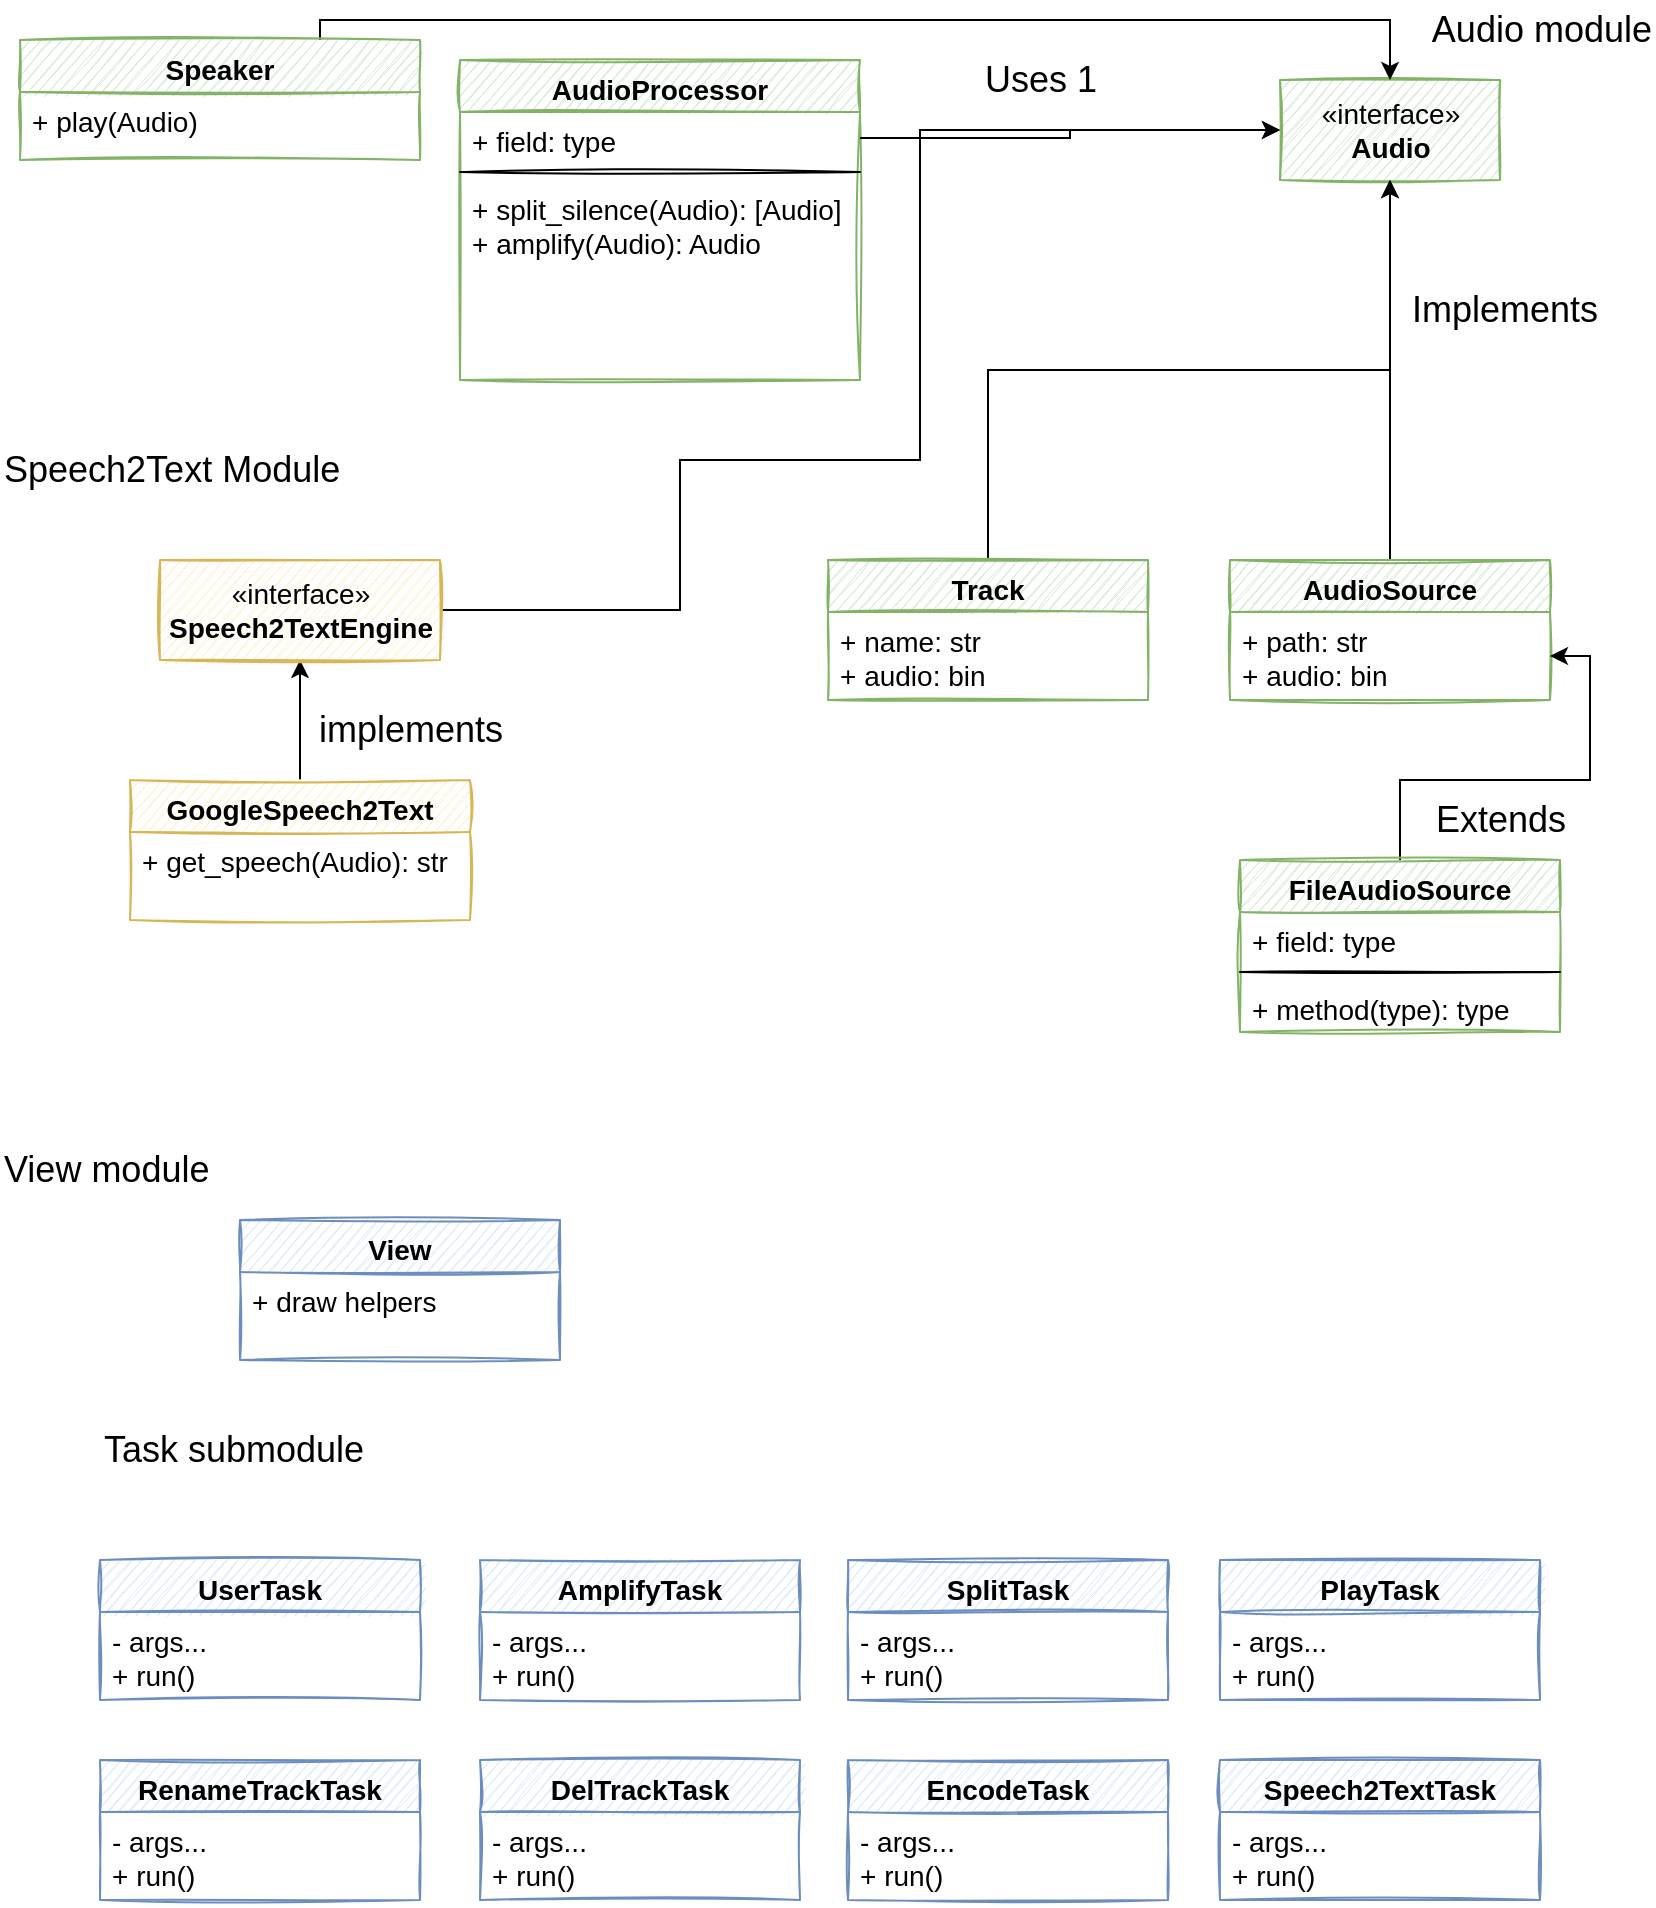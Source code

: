 <mxfile version="15.4.0" type="device"><diagram id="uqOBanM_jxRqJClHtO14" name="Page-1"><mxGraphModel dx="1426" dy="717" grid="1" gridSize="10" guides="1" tooltips="1" connect="1" arrows="1" fold="1" page="1" pageScale="1" pageWidth="827" pageHeight="1169" math="0" shadow="0"><root><mxCell id="0"/><mxCell id="1" parent="0"/><mxCell id="NYVsdAJxVAXZuGfbvP_I-1" value="«interface»&lt;br style=&quot;font-size: 14px;&quot;&gt;&lt;b style=&quot;font-size: 14px;&quot;&gt;Audio&lt;/b&gt;" style="html=1;fontSize=14;fillColor=#d5e8d4;strokeColor=#82b366;sketch=1;" parent="1" vertex="1"><mxGeometry x="640" y="40" width="110" height="50" as="geometry"/></mxCell><mxCell id="NYVsdAJxVAXZuGfbvP_I-15" style="edgeStyle=orthogonalEdgeStyle;rounded=0;orthogonalLoop=1;jettySize=auto;html=1;exitX=0.5;exitY=0;exitDx=0;exitDy=0;entryX=0.5;entryY=1;entryDx=0;entryDy=0;fontSize=14;" parent="1" source="NYVsdAJxVAXZuGfbvP_I-2" target="NYVsdAJxVAXZuGfbvP_I-1" edge="1"><mxGeometry relative="1" as="geometry"/></mxCell><mxCell id="NYVsdAJxVAXZuGfbvP_I-2" value="AudioSource" style="swimlane;fontStyle=1;align=center;verticalAlign=top;childLayout=stackLayout;horizontal=1;startSize=26;horizontalStack=0;resizeParent=1;resizeParentMax=0;resizeLast=0;collapsible=1;marginBottom=0;sketch=1;fontSize=14;fillColor=#d5e8d4;strokeColor=#82b366;" parent="1" vertex="1"><mxGeometry x="615" y="280" width="160" height="70" as="geometry"/></mxCell><mxCell id="NYVsdAJxVAXZuGfbvP_I-3" value="+ path: str&#10;+ audio: bin" style="text;strokeColor=none;fillColor=none;align=left;verticalAlign=top;spacingLeft=4;spacingRight=4;overflow=hidden;rotatable=0;points=[[0,0.5],[1,0.5]];portConstraint=eastwest;sketch=1;fontSize=14;" parent="NYVsdAJxVAXZuGfbvP_I-2" vertex="1"><mxGeometry y="26" width="160" height="44" as="geometry"/></mxCell><mxCell id="NYVsdAJxVAXZuGfbvP_I-14" style="edgeStyle=orthogonalEdgeStyle;rounded=0;orthogonalLoop=1;jettySize=auto;html=1;exitX=0.5;exitY=0;exitDx=0;exitDy=0;entryX=1;entryY=0.5;entryDx=0;entryDy=0;fontSize=14;" parent="1" source="NYVsdAJxVAXZuGfbvP_I-10" target="NYVsdAJxVAXZuGfbvP_I-3" edge="1"><mxGeometry relative="1" as="geometry"><mxPoint x="775" y="371" as="targetPoint"/></mxGeometry></mxCell><mxCell id="NYVsdAJxVAXZuGfbvP_I-10" value="FileAudioSource" style="swimlane;fontStyle=1;align=center;verticalAlign=top;childLayout=stackLayout;horizontal=1;startSize=26;horizontalStack=0;resizeParent=1;resizeParentMax=0;resizeLast=0;collapsible=1;marginBottom=0;sketch=1;fontSize=14;fillColor=#d5e8d4;strokeColor=#82b366;" parent="1" vertex="1"><mxGeometry x="620" y="430" width="160" height="86" as="geometry"/></mxCell><mxCell id="NYVsdAJxVAXZuGfbvP_I-11" value="+ field: type" style="text;strokeColor=none;fillColor=none;align=left;verticalAlign=top;spacingLeft=4;spacingRight=4;overflow=hidden;rotatable=0;points=[[0,0.5],[1,0.5]];portConstraint=eastwest;sketch=1;fontSize=14;" parent="NYVsdAJxVAXZuGfbvP_I-10" vertex="1"><mxGeometry y="26" width="160" height="26" as="geometry"/></mxCell><mxCell id="NYVsdAJxVAXZuGfbvP_I-12" value="" style="line;strokeWidth=1;fillColor=none;align=left;verticalAlign=middle;spacingTop=-1;spacingLeft=3;spacingRight=3;rotatable=0;labelPosition=right;points=[];portConstraint=eastwest;sketch=1;fontSize=14;" parent="NYVsdAJxVAXZuGfbvP_I-10" vertex="1"><mxGeometry y="52" width="160" height="8" as="geometry"/></mxCell><mxCell id="NYVsdAJxVAXZuGfbvP_I-13" value="+ method(type): type" style="text;strokeColor=none;fillColor=none;align=left;verticalAlign=top;spacingLeft=4;spacingRight=4;overflow=hidden;rotatable=0;points=[[0,0.5],[1,0.5]];portConstraint=eastwest;sketch=1;fontSize=14;" parent="NYVsdAJxVAXZuGfbvP_I-10" vertex="1"><mxGeometry y="60" width="160" height="26" as="geometry"/></mxCell><mxCell id="NYVsdAJxVAXZuGfbvP_I-16" value="Audio module" style="text;html=1;align=right;verticalAlign=middle;resizable=0;points=[];autosize=1;strokeColor=none;fillColor=none;fontSize=18;" parent="1" vertex="1"><mxGeometry x="697" width="130" height="30" as="geometry"/></mxCell><mxCell id="NYVsdAJxVAXZuGfbvP_I-17" value="AudioProcessor" style="swimlane;fontStyle=1;align=center;verticalAlign=top;childLayout=stackLayout;horizontal=1;startSize=26;horizontalStack=0;resizeParent=1;resizeParentMax=0;resizeLast=0;collapsible=1;marginBottom=0;sketch=1;fontSize=14;fillColor=#d5e8d4;strokeColor=#82b366;" parent="1" vertex="1"><mxGeometry x="230" y="30" width="200" height="160" as="geometry"/></mxCell><mxCell id="NYVsdAJxVAXZuGfbvP_I-18" value="+ field: type" style="text;strokeColor=none;fillColor=none;align=left;verticalAlign=top;spacingLeft=4;spacingRight=4;overflow=hidden;rotatable=0;points=[[0,0.5],[1,0.5]];portConstraint=eastwest;sketch=1;fontSize=14;" parent="NYVsdAJxVAXZuGfbvP_I-17" vertex="1"><mxGeometry y="26" width="200" height="26" as="geometry"/></mxCell><mxCell id="NYVsdAJxVAXZuGfbvP_I-19" value="" style="line;strokeWidth=1;fillColor=none;align=left;verticalAlign=middle;spacingTop=-1;spacingLeft=3;spacingRight=3;rotatable=0;labelPosition=right;points=[];portConstraint=eastwest;sketch=1;fontSize=14;" parent="NYVsdAJxVAXZuGfbvP_I-17" vertex="1"><mxGeometry y="52" width="200" height="8" as="geometry"/></mxCell><mxCell id="NYVsdAJxVAXZuGfbvP_I-20" value="+ split_silence(Audio): [Audio]&#10;+ amplify(Audio): Audio" style="text;strokeColor=none;fillColor=none;align=left;verticalAlign=top;spacingLeft=4;spacingRight=4;overflow=hidden;rotatable=0;points=[[0,0.5],[1,0.5]];portConstraint=eastwest;sketch=1;fontSize=14;" parent="NYVsdAJxVAXZuGfbvP_I-17" vertex="1"><mxGeometry y="60" width="200" height="100" as="geometry"/></mxCell><mxCell id="NYVsdAJxVAXZuGfbvP_I-21" value="Implements" style="text;html=1;align=center;verticalAlign=middle;resizable=0;points=[];autosize=1;strokeColor=none;fillColor=none;fontSize=18;" parent="1" vertex="1"><mxGeometry x="697" y="140" width="110" height="30" as="geometry"/></mxCell><mxCell id="NYVsdAJxVAXZuGfbvP_I-22" value="Extends" style="text;html=1;align=center;verticalAlign=middle;resizable=0;points=[];autosize=1;strokeColor=none;fillColor=none;fontSize=18;" parent="1" vertex="1"><mxGeometry x="710" y="395" width="80" height="30" as="geometry"/></mxCell><mxCell id="NYVsdAJxVAXZuGfbvP_I-24" style="edgeStyle=orthogonalEdgeStyle;rounded=0;orthogonalLoop=1;jettySize=auto;html=1;exitX=1;exitY=0.5;exitDx=0;exitDy=0;entryX=0;entryY=0.5;entryDx=0;entryDy=0;fontSize=14;" parent="1" source="NYVsdAJxVAXZuGfbvP_I-18" target="NYVsdAJxVAXZuGfbvP_I-1" edge="1"><mxGeometry relative="1" as="geometry"/></mxCell><mxCell id="NYVsdAJxVAXZuGfbvP_I-25" value="Uses 1" style="text;html=1;align=center;verticalAlign=middle;resizable=0;points=[];autosize=1;strokeColor=none;fillColor=none;fontSize=18;" parent="1" vertex="1"><mxGeometry x="485" y="25" width="70" height="30" as="geometry"/></mxCell><mxCell id="NYVsdAJxVAXZuGfbvP_I-30" style="edgeStyle=orthogonalEdgeStyle;rounded=0;orthogonalLoop=1;jettySize=auto;html=1;exitX=0.5;exitY=0;exitDx=0;exitDy=0;entryX=0.5;entryY=1;entryDx=0;entryDy=0;fontSize=14;" parent="1" source="NYVsdAJxVAXZuGfbvP_I-26" target="NYVsdAJxVAXZuGfbvP_I-1" edge="1"><mxGeometry relative="1" as="geometry"/></mxCell><mxCell id="NYVsdAJxVAXZuGfbvP_I-26" value="Track" style="swimlane;fontStyle=1;align=center;verticalAlign=top;childLayout=stackLayout;horizontal=1;startSize=26;horizontalStack=0;resizeParent=1;resizeParentMax=0;resizeLast=0;collapsible=1;marginBottom=0;sketch=1;fontSize=14;fillColor=#d5e8d4;strokeColor=#82b366;" parent="1" vertex="1"><mxGeometry x="414" y="280" width="160" height="70" as="geometry"/></mxCell><mxCell id="NYVsdAJxVAXZuGfbvP_I-27" value="+ name: str&#10;+ audio: bin" style="text;strokeColor=none;fillColor=none;align=left;verticalAlign=top;spacingLeft=4;spacingRight=4;overflow=hidden;rotatable=0;points=[[0,0.5],[1,0.5]];portConstraint=eastwest;sketch=1;fontSize=14;" parent="NYVsdAJxVAXZuGfbvP_I-26" vertex="1"><mxGeometry y="26" width="160" height="44" as="geometry"/></mxCell><mxCell id="NYVsdAJxVAXZuGfbvP_I-35" style="edgeStyle=orthogonalEdgeStyle;rounded=0;orthogonalLoop=1;jettySize=auto;html=1;exitX=0.75;exitY=0;exitDx=0;exitDy=0;entryX=0.5;entryY=0;entryDx=0;entryDy=0;fontSize=19;" parent="1" source="NYVsdAJxVAXZuGfbvP_I-31" target="NYVsdAJxVAXZuGfbvP_I-1" edge="1"><mxGeometry relative="1" as="geometry"><Array as="points"><mxPoint x="160" y="10"/><mxPoint x="695" y="10"/></Array></mxGeometry></mxCell><mxCell id="NYVsdAJxVAXZuGfbvP_I-31" value="Speaker" style="swimlane;fontStyle=1;align=center;verticalAlign=top;childLayout=stackLayout;horizontal=1;startSize=26;horizontalStack=0;resizeParent=1;resizeParentMax=0;resizeLast=0;collapsible=1;marginBottom=0;sketch=1;fontSize=14;fillColor=#d5e8d4;strokeColor=#82b366;" parent="1" vertex="1"><mxGeometry x="10" y="20" width="200" height="60" as="geometry"/></mxCell><mxCell id="NYVsdAJxVAXZuGfbvP_I-34" value="+ play(Audio)" style="text;strokeColor=none;fillColor=none;align=left;verticalAlign=top;spacingLeft=4;spacingRight=4;overflow=hidden;rotatable=0;points=[[0,0.5],[1,0.5]];portConstraint=eastwest;sketch=1;fontSize=14;" parent="NYVsdAJxVAXZuGfbvP_I-31" vertex="1"><mxGeometry y="26" width="200" height="34" as="geometry"/></mxCell><mxCell id="NYVsdAJxVAXZuGfbvP_I-40" style="edgeStyle=orthogonalEdgeStyle;rounded=0;orthogonalLoop=1;jettySize=auto;html=1;exitX=0.5;exitY=0;exitDx=0;exitDy=0;entryX=0.5;entryY=1;entryDx=0;entryDy=0;fontSize=19;" parent="1" source="NYVsdAJxVAXZuGfbvP_I-36" target="NYVsdAJxVAXZuGfbvP_I-38" edge="1"><mxGeometry relative="1" as="geometry"/></mxCell><mxCell id="NYVsdAJxVAXZuGfbvP_I-36" value="GoogleSpeech2Text" style="swimlane;fontStyle=1;align=center;verticalAlign=top;childLayout=stackLayout;horizontal=1;startSize=26;horizontalStack=0;resizeParent=1;resizeParentMax=0;resizeLast=0;collapsible=1;marginBottom=0;sketch=1;fontSize=14;fillColor=#fff2cc;strokeColor=#d6b656;" parent="1" vertex="1"><mxGeometry x="65" y="390" width="170" height="70" as="geometry"/></mxCell><mxCell id="NYVsdAJxVAXZuGfbvP_I-37" value="+ get_speech(Audio): str" style="text;strokeColor=none;fillColor=none;align=left;verticalAlign=top;spacingLeft=4;spacingRight=4;overflow=hidden;rotatable=0;points=[[0,0.5],[1,0.5]];portConstraint=eastwest;sketch=1;fontSize=14;" parent="NYVsdAJxVAXZuGfbvP_I-36" vertex="1"><mxGeometry y="26" width="170" height="44" as="geometry"/></mxCell><mxCell id="NYVsdAJxVAXZuGfbvP_I-42" style="edgeStyle=orthogonalEdgeStyle;rounded=0;orthogonalLoop=1;jettySize=auto;html=1;exitX=1;exitY=0.5;exitDx=0;exitDy=0;entryX=0;entryY=0.5;entryDx=0;entryDy=0;fontSize=18;" parent="1" source="NYVsdAJxVAXZuGfbvP_I-38" target="NYVsdAJxVAXZuGfbvP_I-1" edge="1"><mxGeometry relative="1" as="geometry"><Array as="points"><mxPoint x="340" y="305"/><mxPoint x="340" y="230"/><mxPoint x="460" y="230"/><mxPoint x="460" y="65"/></Array></mxGeometry></mxCell><mxCell id="NYVsdAJxVAXZuGfbvP_I-38" value="«interface»&lt;br style=&quot;font-size: 14px&quot;&gt;&lt;b&gt;Speech2TextEngine&lt;/b&gt;" style="html=1;fontSize=14;fillColor=#fff2cc;strokeColor=#d6b656;sketch=1;" parent="1" vertex="1"><mxGeometry x="80" y="280" width="140" height="50" as="geometry"/></mxCell><mxCell id="NYVsdAJxVAXZuGfbvP_I-39" value="Speech2Text Module" style="text;html=1;align=left;verticalAlign=middle;resizable=0;points=[];autosize=1;strokeColor=none;fillColor=none;fontSize=18;" parent="1" vertex="1"><mxGeometry y="220" width="180" height="30" as="geometry"/></mxCell><mxCell id="NYVsdAJxVAXZuGfbvP_I-41" value="implements" style="text;html=1;align=center;verticalAlign=middle;resizable=0;points=[];autosize=1;strokeColor=none;fillColor=none;fontSize=18;" parent="1" vertex="1"><mxGeometry x="150" y="350" width="110" height="30" as="geometry"/></mxCell><mxCell id="NYVsdAJxVAXZuGfbvP_I-43" value="View&amp;nbsp;module" style="text;html=1;align=left;verticalAlign=middle;resizable=0;points=[];autosize=1;strokeColor=none;fillColor=none;fontSize=18;" parent="1" vertex="1"><mxGeometry y="570" width="120" height="30" as="geometry"/></mxCell><mxCell id="NYVsdAJxVAXZuGfbvP_I-44" value="UserTask" style="swimlane;fontStyle=1;align=center;verticalAlign=top;childLayout=stackLayout;horizontal=1;startSize=26;horizontalStack=0;resizeParent=1;resizeParentMax=0;resizeLast=0;collapsible=1;marginBottom=0;sketch=1;fontSize=14;fillColor=#dae8fc;strokeColor=#6c8ebf;" parent="1" vertex="1"><mxGeometry x="50" y="780" width="160" height="70" as="geometry"/></mxCell><mxCell id="NYVsdAJxVAXZuGfbvP_I-45" value="- args...&#10;+ run()" style="text;strokeColor=none;fillColor=none;align=left;verticalAlign=top;spacingLeft=4;spacingRight=4;overflow=hidden;rotatable=0;points=[[0,0.5],[1,0.5]];portConstraint=eastwest;sketch=1;fontSize=14;" parent="NYVsdAJxVAXZuGfbvP_I-44" vertex="1"><mxGeometry y="26" width="160" height="44" as="geometry"/></mxCell><mxCell id="NYVsdAJxVAXZuGfbvP_I-46" value="AmplifyTask" style="swimlane;fontStyle=1;align=center;verticalAlign=top;childLayout=stackLayout;horizontal=1;startSize=26;horizontalStack=0;resizeParent=1;resizeParentMax=0;resizeLast=0;collapsible=1;marginBottom=0;sketch=1;fontSize=14;fillColor=#dae8fc;strokeColor=#6c8ebf;" parent="1" vertex="1"><mxGeometry x="240" y="780" width="160" height="70" as="geometry"/></mxCell><mxCell id="NYVsdAJxVAXZuGfbvP_I-47" value="- args...&#10;+ run()" style="text;strokeColor=none;fillColor=none;align=left;verticalAlign=top;spacingLeft=4;spacingRight=4;overflow=hidden;rotatable=0;points=[[0,0.5],[1,0.5]];portConstraint=eastwest;sketch=1;fontSize=14;" parent="NYVsdAJxVAXZuGfbvP_I-46" vertex="1"><mxGeometry y="26" width="160" height="44" as="geometry"/></mxCell><mxCell id="NYVsdAJxVAXZuGfbvP_I-48" value="SplitTask" style="swimlane;fontStyle=1;align=center;verticalAlign=top;childLayout=stackLayout;horizontal=1;startSize=26;horizontalStack=0;resizeParent=1;resizeParentMax=0;resizeLast=0;collapsible=1;marginBottom=0;sketch=1;fontSize=14;fillColor=#dae8fc;strokeColor=#6c8ebf;" parent="1" vertex="1"><mxGeometry x="424" y="780" width="160" height="70" as="geometry"/></mxCell><mxCell id="NYVsdAJxVAXZuGfbvP_I-49" value="- args...&#10;+ run()" style="text;strokeColor=none;fillColor=none;align=left;verticalAlign=top;spacingLeft=4;spacingRight=4;overflow=hidden;rotatable=0;points=[[0,0.5],[1,0.5]];portConstraint=eastwest;sketch=1;fontSize=14;" parent="NYVsdAJxVAXZuGfbvP_I-48" vertex="1"><mxGeometry y="26" width="160" height="44" as="geometry"/></mxCell><mxCell id="NYVsdAJxVAXZuGfbvP_I-50" value="PlayTask" style="swimlane;fontStyle=1;align=center;verticalAlign=top;childLayout=stackLayout;horizontal=1;startSize=26;horizontalStack=0;resizeParent=1;resizeParentMax=0;resizeLast=0;collapsible=1;marginBottom=0;sketch=1;fontSize=14;fillColor=#dae8fc;strokeColor=#6c8ebf;" parent="1" vertex="1"><mxGeometry x="610" y="780" width="160" height="70" as="geometry"/></mxCell><mxCell id="NYVsdAJxVAXZuGfbvP_I-51" value="- args...&#10;+ run()" style="text;strokeColor=none;fillColor=none;align=left;verticalAlign=top;spacingLeft=4;spacingRight=4;overflow=hidden;rotatable=0;points=[[0,0.5],[1,0.5]];portConstraint=eastwest;sketch=1;fontSize=14;" parent="NYVsdAJxVAXZuGfbvP_I-50" vertex="1"><mxGeometry y="26" width="160" height="44" as="geometry"/></mxCell><mxCell id="NYVsdAJxVAXZuGfbvP_I-52" value="Speech2TextTask" style="swimlane;fontStyle=1;align=center;verticalAlign=top;childLayout=stackLayout;horizontal=1;startSize=26;horizontalStack=0;resizeParent=1;resizeParentMax=0;resizeLast=0;collapsible=1;marginBottom=0;sketch=1;fontSize=14;fillColor=#dae8fc;strokeColor=#6c8ebf;" parent="1" vertex="1"><mxGeometry x="610" y="880" width="160" height="70" as="geometry"/></mxCell><mxCell id="NYVsdAJxVAXZuGfbvP_I-53" value="- args...&#10;+ run()" style="text;strokeColor=none;fillColor=none;align=left;verticalAlign=top;spacingLeft=4;spacingRight=4;overflow=hidden;rotatable=0;points=[[0,0.5],[1,0.5]];portConstraint=eastwest;sketch=1;fontSize=14;" parent="NYVsdAJxVAXZuGfbvP_I-52" vertex="1"><mxGeometry y="26" width="160" height="44" as="geometry"/></mxCell><mxCell id="NYVsdAJxVAXZuGfbvP_I-54" value="EncodeTask" style="swimlane;fontStyle=1;align=center;verticalAlign=top;childLayout=stackLayout;horizontal=1;startSize=26;horizontalStack=0;resizeParent=1;resizeParentMax=0;resizeLast=0;collapsible=1;marginBottom=0;sketch=1;fontSize=14;fillColor=#dae8fc;strokeColor=#6c8ebf;" parent="1" vertex="1"><mxGeometry x="424" y="880" width="160" height="70" as="geometry"/></mxCell><mxCell id="NYVsdAJxVAXZuGfbvP_I-55" value="- args...&#10;+ run()" style="text;strokeColor=none;fillColor=none;align=left;verticalAlign=top;spacingLeft=4;spacingRight=4;overflow=hidden;rotatable=0;points=[[0,0.5],[1,0.5]];portConstraint=eastwest;sketch=1;fontSize=14;" parent="NYVsdAJxVAXZuGfbvP_I-54" vertex="1"><mxGeometry y="26" width="160" height="44" as="geometry"/></mxCell><mxCell id="NYVsdAJxVAXZuGfbvP_I-56" value="DelTrackTask" style="swimlane;fontStyle=1;align=center;verticalAlign=top;childLayout=stackLayout;horizontal=1;startSize=26;horizontalStack=0;resizeParent=1;resizeParentMax=0;resizeLast=0;collapsible=1;marginBottom=0;sketch=1;fontSize=14;fillColor=#dae8fc;strokeColor=#6c8ebf;" parent="1" vertex="1"><mxGeometry x="240" y="880" width="160" height="70" as="geometry"/></mxCell><mxCell id="NYVsdAJxVAXZuGfbvP_I-57" value="- args...&#10;+ run()" style="text;strokeColor=none;fillColor=none;align=left;verticalAlign=top;spacingLeft=4;spacingRight=4;overflow=hidden;rotatable=0;points=[[0,0.5],[1,0.5]];portConstraint=eastwest;sketch=1;fontSize=14;" parent="NYVsdAJxVAXZuGfbvP_I-56" vertex="1"><mxGeometry y="26" width="160" height="44" as="geometry"/></mxCell><mxCell id="NYVsdAJxVAXZuGfbvP_I-58" value="RenameTrackTask" style="swimlane;fontStyle=1;align=center;verticalAlign=top;childLayout=stackLayout;horizontal=1;startSize=26;horizontalStack=0;resizeParent=1;resizeParentMax=0;resizeLast=0;collapsible=1;marginBottom=0;sketch=1;fontSize=14;fillColor=#dae8fc;strokeColor=#6c8ebf;" parent="1" vertex="1"><mxGeometry x="50" y="880" width="160" height="70" as="geometry"/></mxCell><mxCell id="NYVsdAJxVAXZuGfbvP_I-59" value="- args...&#10;+ run()" style="text;strokeColor=none;fillColor=none;align=left;verticalAlign=top;spacingLeft=4;spacingRight=4;overflow=hidden;rotatable=0;points=[[0,0.5],[1,0.5]];portConstraint=eastwest;sketch=1;fontSize=14;" parent="NYVsdAJxVAXZuGfbvP_I-58" vertex="1"><mxGeometry y="26" width="160" height="44" as="geometry"/></mxCell><mxCell id="xco3JX2Tj6xG3YdRbptQ-1" value="Task submodule" style="text;html=1;align=left;verticalAlign=middle;resizable=0;points=[];autosize=1;strokeColor=none;fillColor=none;fontSize=18;" vertex="1" parent="1"><mxGeometry x="50" y="710" width="150" height="30" as="geometry"/></mxCell><mxCell id="xco3JX2Tj6xG3YdRbptQ-2" value="View" style="swimlane;fontStyle=1;align=center;verticalAlign=top;childLayout=stackLayout;horizontal=1;startSize=26;horizontalStack=0;resizeParent=1;resizeParentMax=0;resizeLast=0;collapsible=1;marginBottom=0;sketch=1;fontSize=14;fillColor=#dae8fc;strokeColor=#6c8ebf;" vertex="1" parent="1"><mxGeometry x="120" y="610" width="160" height="70" as="geometry"/></mxCell><mxCell id="xco3JX2Tj6xG3YdRbptQ-3" value="+ draw helpers" style="text;strokeColor=none;fillColor=none;align=left;verticalAlign=top;spacingLeft=4;spacingRight=4;overflow=hidden;rotatable=0;points=[[0,0.5],[1,0.5]];portConstraint=eastwest;sketch=1;fontSize=14;" vertex="1" parent="xco3JX2Tj6xG3YdRbptQ-2"><mxGeometry y="26" width="160" height="44" as="geometry"/></mxCell></root></mxGraphModel></diagram></mxfile>